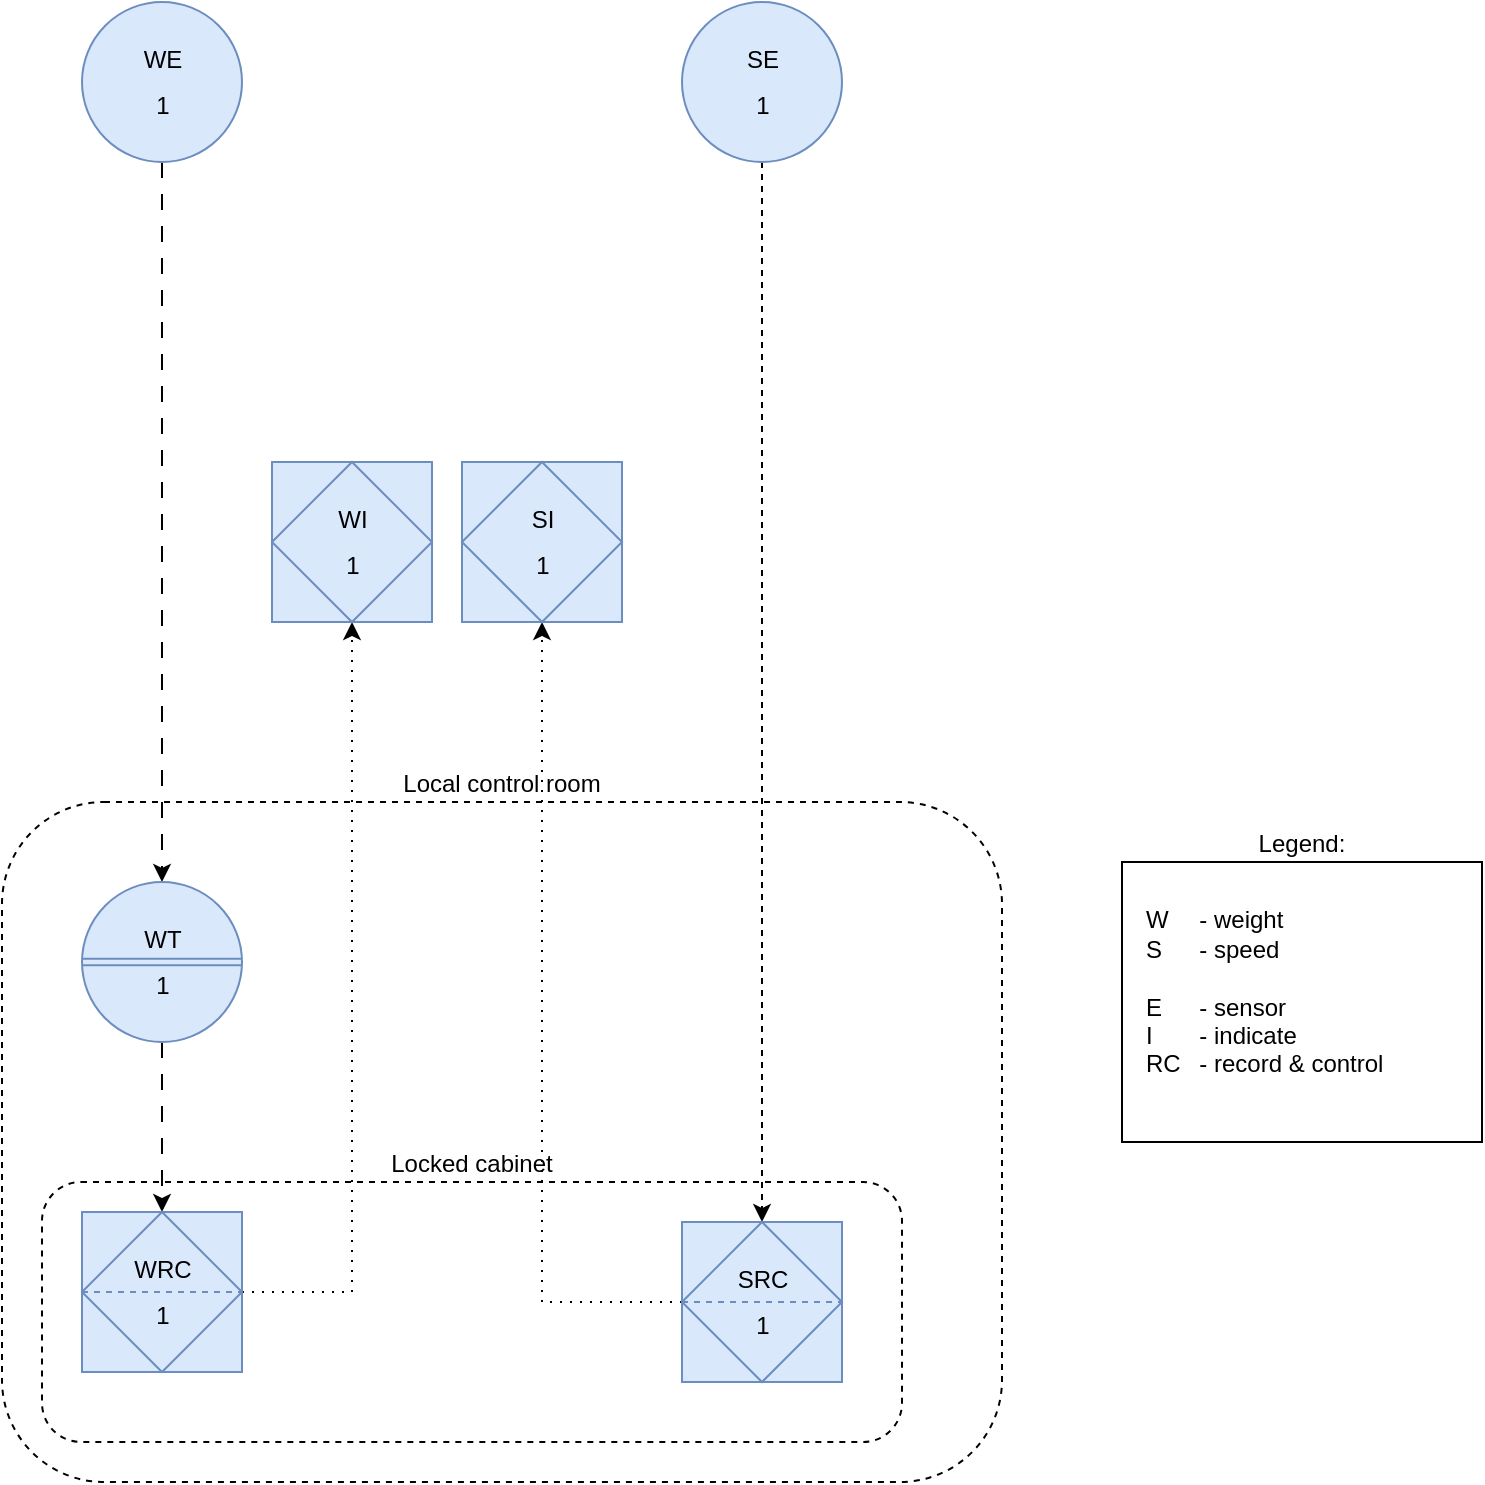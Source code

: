 <mxfile version="24.2.3" type="github">
  <diagram name="Page-1" id="le92VMufnWkmgHUhlkGX">
    <mxGraphModel dx="1220" dy="888" grid="1" gridSize="10" guides="1" tooltips="1" connect="1" arrows="1" fold="1" page="1" pageScale="1" pageWidth="827" pageHeight="1169" math="0" shadow="0">
      <root>
        <mxCell id="0" />
        <mxCell id="1" parent="0" />
        <mxCell id="TAbhzEhb_hlxtK26iYT2-1" value="Local control room" style="rounded=1;whiteSpace=wrap;html=1;fillColor=none;dashed=1;labelPosition=center;verticalLabelPosition=top;align=center;verticalAlign=bottom;" vertex="1" parent="1">
          <mxGeometry x="30" y="430" width="500" height="340" as="geometry" />
        </mxCell>
        <mxCell id="TAbhzEhb_hlxtK26iYT2-2" value="Locked cabinet" style="rounded=1;whiteSpace=wrap;html=1;fillColor=none;dashed=1;labelPosition=center;verticalLabelPosition=top;align=center;verticalAlign=bottom;" vertex="1" parent="1">
          <mxGeometry x="50" y="620" width="430" height="130" as="geometry" />
        </mxCell>
        <mxCell id="TAbhzEhb_hlxtK26iYT2-7" style="edgeStyle=orthogonalEdgeStyle;rounded=0;orthogonalLoop=1;jettySize=auto;html=1;dashed=1;dashPattern=8 8;" edge="1" parent="1" source="ItB8dmEGJ7zZSx4U0CKm-5" target="ItB8dmEGJ7zZSx4U0CKm-6">
          <mxGeometry relative="1" as="geometry" />
        </mxCell>
        <mxCell id="ItB8dmEGJ7zZSx4U0CKm-5" value="&lt;table cellpadding=&quot;4&quot; cellspacing=&quot;0&quot; border=&quot;0&quot; style=&quot;font-size:1em;width:100%;height:100%;&quot;&gt;&lt;tbody&gt;&lt;tr&gt;&lt;td&gt;WE&lt;/td&gt;&lt;/tr&gt;&lt;tr&gt;&lt;td&gt;1&lt;/td&gt;&lt;/tr&gt;&lt;/tbody&gt;&lt;/table&gt; " style="html=1;outlineConnect=0;align=center;dashed=0;aspect=fixed;shape=mxgraph.pid2inst.discInst;mounting=field;direction=south;fillColor=#dae8fc;strokeColor=#6c8ebf;" parent="1" vertex="1">
          <mxGeometry x="70" y="30" width="80" height="80" as="geometry" />
        </mxCell>
        <mxCell id="TAbhzEhb_hlxtK26iYT2-10" style="edgeStyle=orthogonalEdgeStyle;rounded=0;orthogonalLoop=1;jettySize=auto;html=1;dashed=1;dashPattern=8 8;" edge="1" parent="1" source="ItB8dmEGJ7zZSx4U0CKm-6" target="ItB8dmEGJ7zZSx4U0CKm-28">
          <mxGeometry relative="1" as="geometry" />
        </mxCell>
        <mxCell id="ItB8dmEGJ7zZSx4U0CKm-6" value="&lt;table cellpadding=&quot;4&quot; cellspacing=&quot;0&quot; border=&quot;0&quot; style=&quot;font-size:1em;width:100%;height:100%;&quot;&gt;&lt;tbody&gt;&lt;tr&gt;&lt;td&gt;WT&lt;/td&gt;&lt;/tr&gt;&lt;tr&gt;&lt;td&gt;1&lt;/td&gt;&lt;/tr&gt;&lt;/tbody&gt;&lt;/table&gt; " style="html=1;outlineConnect=0;align=center;dashed=0;aspect=fixed;shape=mxgraph.pid2inst.discInst;mounting=local;fillColor=#dae8fc;strokeColor=#6c8ebf;" parent="1" vertex="1">
          <mxGeometry x="70" y="470" width="80" height="80" as="geometry" />
        </mxCell>
        <mxCell id="TAbhzEhb_hlxtK26iYT2-12" style="edgeStyle=orthogonalEdgeStyle;rounded=0;orthogonalLoop=1;jettySize=auto;html=1;dashed=1;" edge="1" parent="1" source="ItB8dmEGJ7zZSx4U0CKm-12" target="ItB8dmEGJ7zZSx4U0CKm-29">
          <mxGeometry relative="1" as="geometry" />
        </mxCell>
        <mxCell id="ItB8dmEGJ7zZSx4U0CKm-12" value="&lt;table cellpadding=&quot;4&quot; cellspacing=&quot;0&quot; border=&quot;0&quot; style=&quot;font-size:1em;width:100%;height:100%;&quot;&gt;&lt;tbody&gt;&lt;tr&gt;&lt;td&gt;SE&lt;/td&gt;&lt;/tr&gt;&lt;tr&gt;&lt;td&gt;1&lt;/td&gt;&lt;/tr&gt;&lt;/tbody&gt;&lt;/table&gt; " style="html=1;outlineConnect=0;align=center;dashed=0;aspect=fixed;shape=mxgraph.pid2inst.discInst;mounting=field;direction=south;fillColor=#dae8fc;strokeColor=#6c8ebf;" parent="1" vertex="1">
          <mxGeometry x="370" y="30" width="80" height="80" as="geometry" />
        </mxCell>
        <mxCell id="TAbhzEhb_hlxtK26iYT2-11" style="edgeStyle=orthogonalEdgeStyle;rounded=0;orthogonalLoop=1;jettySize=auto;html=1;entryX=0.5;entryY=1;entryDx=0;entryDy=0;dashed=1;dashPattern=1 4;" edge="1" parent="1" source="ItB8dmEGJ7zZSx4U0CKm-28" target="ItB8dmEGJ7zZSx4U0CKm-30">
          <mxGeometry relative="1" as="geometry" />
        </mxCell>
        <mxCell id="ItB8dmEGJ7zZSx4U0CKm-28" value="&lt;table cellpadding=&quot;4&quot; cellspacing=&quot;0&quot; border=&quot;0&quot; style=&quot;font-size:1em;width:100%;height:100%;&quot;&gt;&lt;tbody&gt;&lt;tr&gt;&lt;td&gt;WRC&lt;/td&gt;&lt;/tr&gt;&lt;tr&gt;&lt;td&gt;1&lt;/td&gt;&lt;/tr&gt;&lt;/tbody&gt;&lt;/table&gt; " style="html=1;outlineConnect=0;align=center;dashed=0;aspect=fixed;shape=mxgraph.pid2inst.progLogCont;mounting=inaccessible;fillColor=#dae8fc;strokeColor=#6c8ebf;" parent="1" vertex="1">
          <mxGeometry x="70" y="635" width="80" height="80" as="geometry" />
        </mxCell>
        <mxCell id="TAbhzEhb_hlxtK26iYT2-13" style="edgeStyle=orthogonalEdgeStyle;rounded=0;orthogonalLoop=1;jettySize=auto;html=1;dashed=1;dashPattern=1 4;" edge="1" parent="1" source="ItB8dmEGJ7zZSx4U0CKm-29" target="ItB8dmEGJ7zZSx4U0CKm-31">
          <mxGeometry relative="1" as="geometry" />
        </mxCell>
        <mxCell id="ItB8dmEGJ7zZSx4U0CKm-29" value="&lt;table cellpadding=&quot;4&quot; cellspacing=&quot;0&quot; border=&quot;0&quot; style=&quot;font-size:1em;width:100%;height:100%;&quot;&gt;&lt;tbody&gt;&lt;tr&gt;&lt;td&gt;SRC&lt;/td&gt;&lt;/tr&gt;&lt;tr&gt;&lt;td&gt;1&lt;/td&gt;&lt;/tr&gt;&lt;/tbody&gt;&lt;/table&gt; " style="html=1;outlineConnect=0;align=center;dashed=0;aspect=fixed;shape=mxgraph.pid2inst.progLogCont;mounting=inaccessible;fillColor=#dae8fc;strokeColor=#6c8ebf;" parent="1" vertex="1">
          <mxGeometry x="370" y="640" width="80" height="80" as="geometry" />
        </mxCell>
        <mxCell id="ItB8dmEGJ7zZSx4U0CKm-30" value="&lt;table cellpadding=&quot;4&quot; cellspacing=&quot;0&quot; border=&quot;0&quot; style=&quot;font-size:1em;width:100%;height:100%;&quot;&gt;&lt;tbody&gt;&lt;tr&gt;&lt;td&gt;WI&lt;/td&gt;&lt;/tr&gt;&lt;tr&gt;&lt;td&gt;1&lt;/td&gt;&lt;/tr&gt;&lt;/tbody&gt;&lt;/table&gt; " style="html=1;outlineConnect=0;align=center;dashed=0;aspect=fixed;shape=mxgraph.pid2inst.progLogCont;mounting=field;fillColor=#dae8fc;strokeColor=#6c8ebf;" parent="1" vertex="1">
          <mxGeometry x="165" y="260" width="80" height="80" as="geometry" />
        </mxCell>
        <mxCell id="ItB8dmEGJ7zZSx4U0CKm-31" value="&lt;table cellpadding=&quot;4&quot; cellspacing=&quot;0&quot; border=&quot;0&quot; style=&quot;font-size:1em;width:100%;height:100%;&quot;&gt;&lt;tbody&gt;&lt;tr&gt;&lt;td&gt;SI&lt;/td&gt;&lt;/tr&gt;&lt;tr&gt;&lt;td&gt;1&lt;/td&gt;&lt;/tr&gt;&lt;/tbody&gt;&lt;/table&gt; " style="html=1;outlineConnect=0;align=center;dashed=0;aspect=fixed;shape=mxgraph.pid2inst.progLogCont;mounting=field;fillColor=#dae8fc;strokeColor=#6c8ebf;" parent="1" vertex="1">
          <mxGeometry x="260" y="260" width="80" height="80" as="geometry" />
        </mxCell>
        <mxCell id="TAbhzEhb_hlxtK26iYT2-14" value="Legend:" style="rounded=0;whiteSpace=wrap;html=1;fillColor=none;labelPosition=center;verticalLabelPosition=top;align=center;verticalAlign=bottom;" vertex="1" parent="1">
          <mxGeometry x="590" y="460" width="180" height="140" as="geometry" />
        </mxCell>
        <mxCell id="TAbhzEhb_hlxtK26iYT2-16" value="W&lt;span style=&quot;white-space: pre;&quot;&gt;&#x9;&lt;/span&gt;- weight&lt;div&gt;S&lt;span style=&quot;white-space: pre;&quot;&gt;&#x9;&lt;/span&gt;- speed&lt;/div&gt;&lt;div&gt;&lt;br&gt;&lt;div&gt;E&lt;span style=&quot;white-space: pre;&quot;&gt;&#x9;&lt;/span&gt;- sensor&lt;/div&gt;&lt;/div&gt;&lt;div&gt;I&lt;span style=&quot;white-space: pre;&quot;&gt;&#x9;&lt;/span&gt;- indicate&lt;/div&gt;&lt;div&gt;RC&lt;span style=&quot;white-space: pre;&quot;&gt;&#x9;&lt;/span&gt;- record &amp;amp; control&lt;/div&gt;" style="text;html=1;align=left;verticalAlign=middle;whiteSpace=wrap;rounded=0;" vertex="1" parent="1">
          <mxGeometry x="600" y="470" width="160" height="110" as="geometry" />
        </mxCell>
      </root>
    </mxGraphModel>
  </diagram>
</mxfile>
